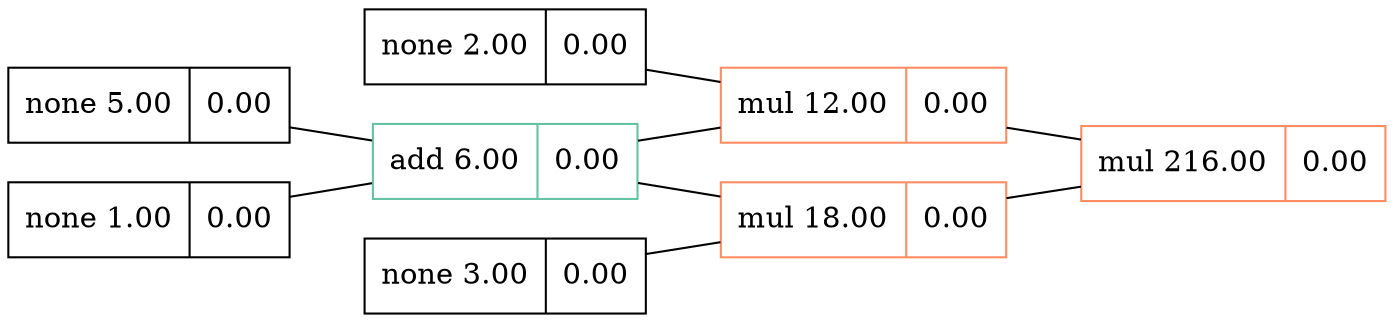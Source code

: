 strict graph {
rankdir=RL;
node [shape=record,colorscheme=set28];
69 [label="{mul 216.00 | 0.00}", color=2];
66 [label="{mul 12.00 | 0.00}", color=2];
64 [label="{add 6.00 | 0.00}", color=1];
62 [label="{none 5.00 | 0.00}", color=0];
64 -- 62;
63 [label="{none 1.00 | 0.00}", color=0];
64 -- 63;
66 -- 64;
65 [label="{none 2.00 | 0.00}", color=0];
66 -- 65;
69 -- 66;
68 [label="{mul 18.00 | 0.00}", color=2];
64 [label="{add 6.00 | 0.00}", color=1];
62 [label="{none 5.00 | 0.00}", color=0];
64 -- 62;
63 [label="{none 1.00 | 0.00}", color=0];
64 -- 63;
68 -- 64;
67 [label="{none 3.00 | 0.00}", color=0];
68 -- 67;
69 -- 68;
}